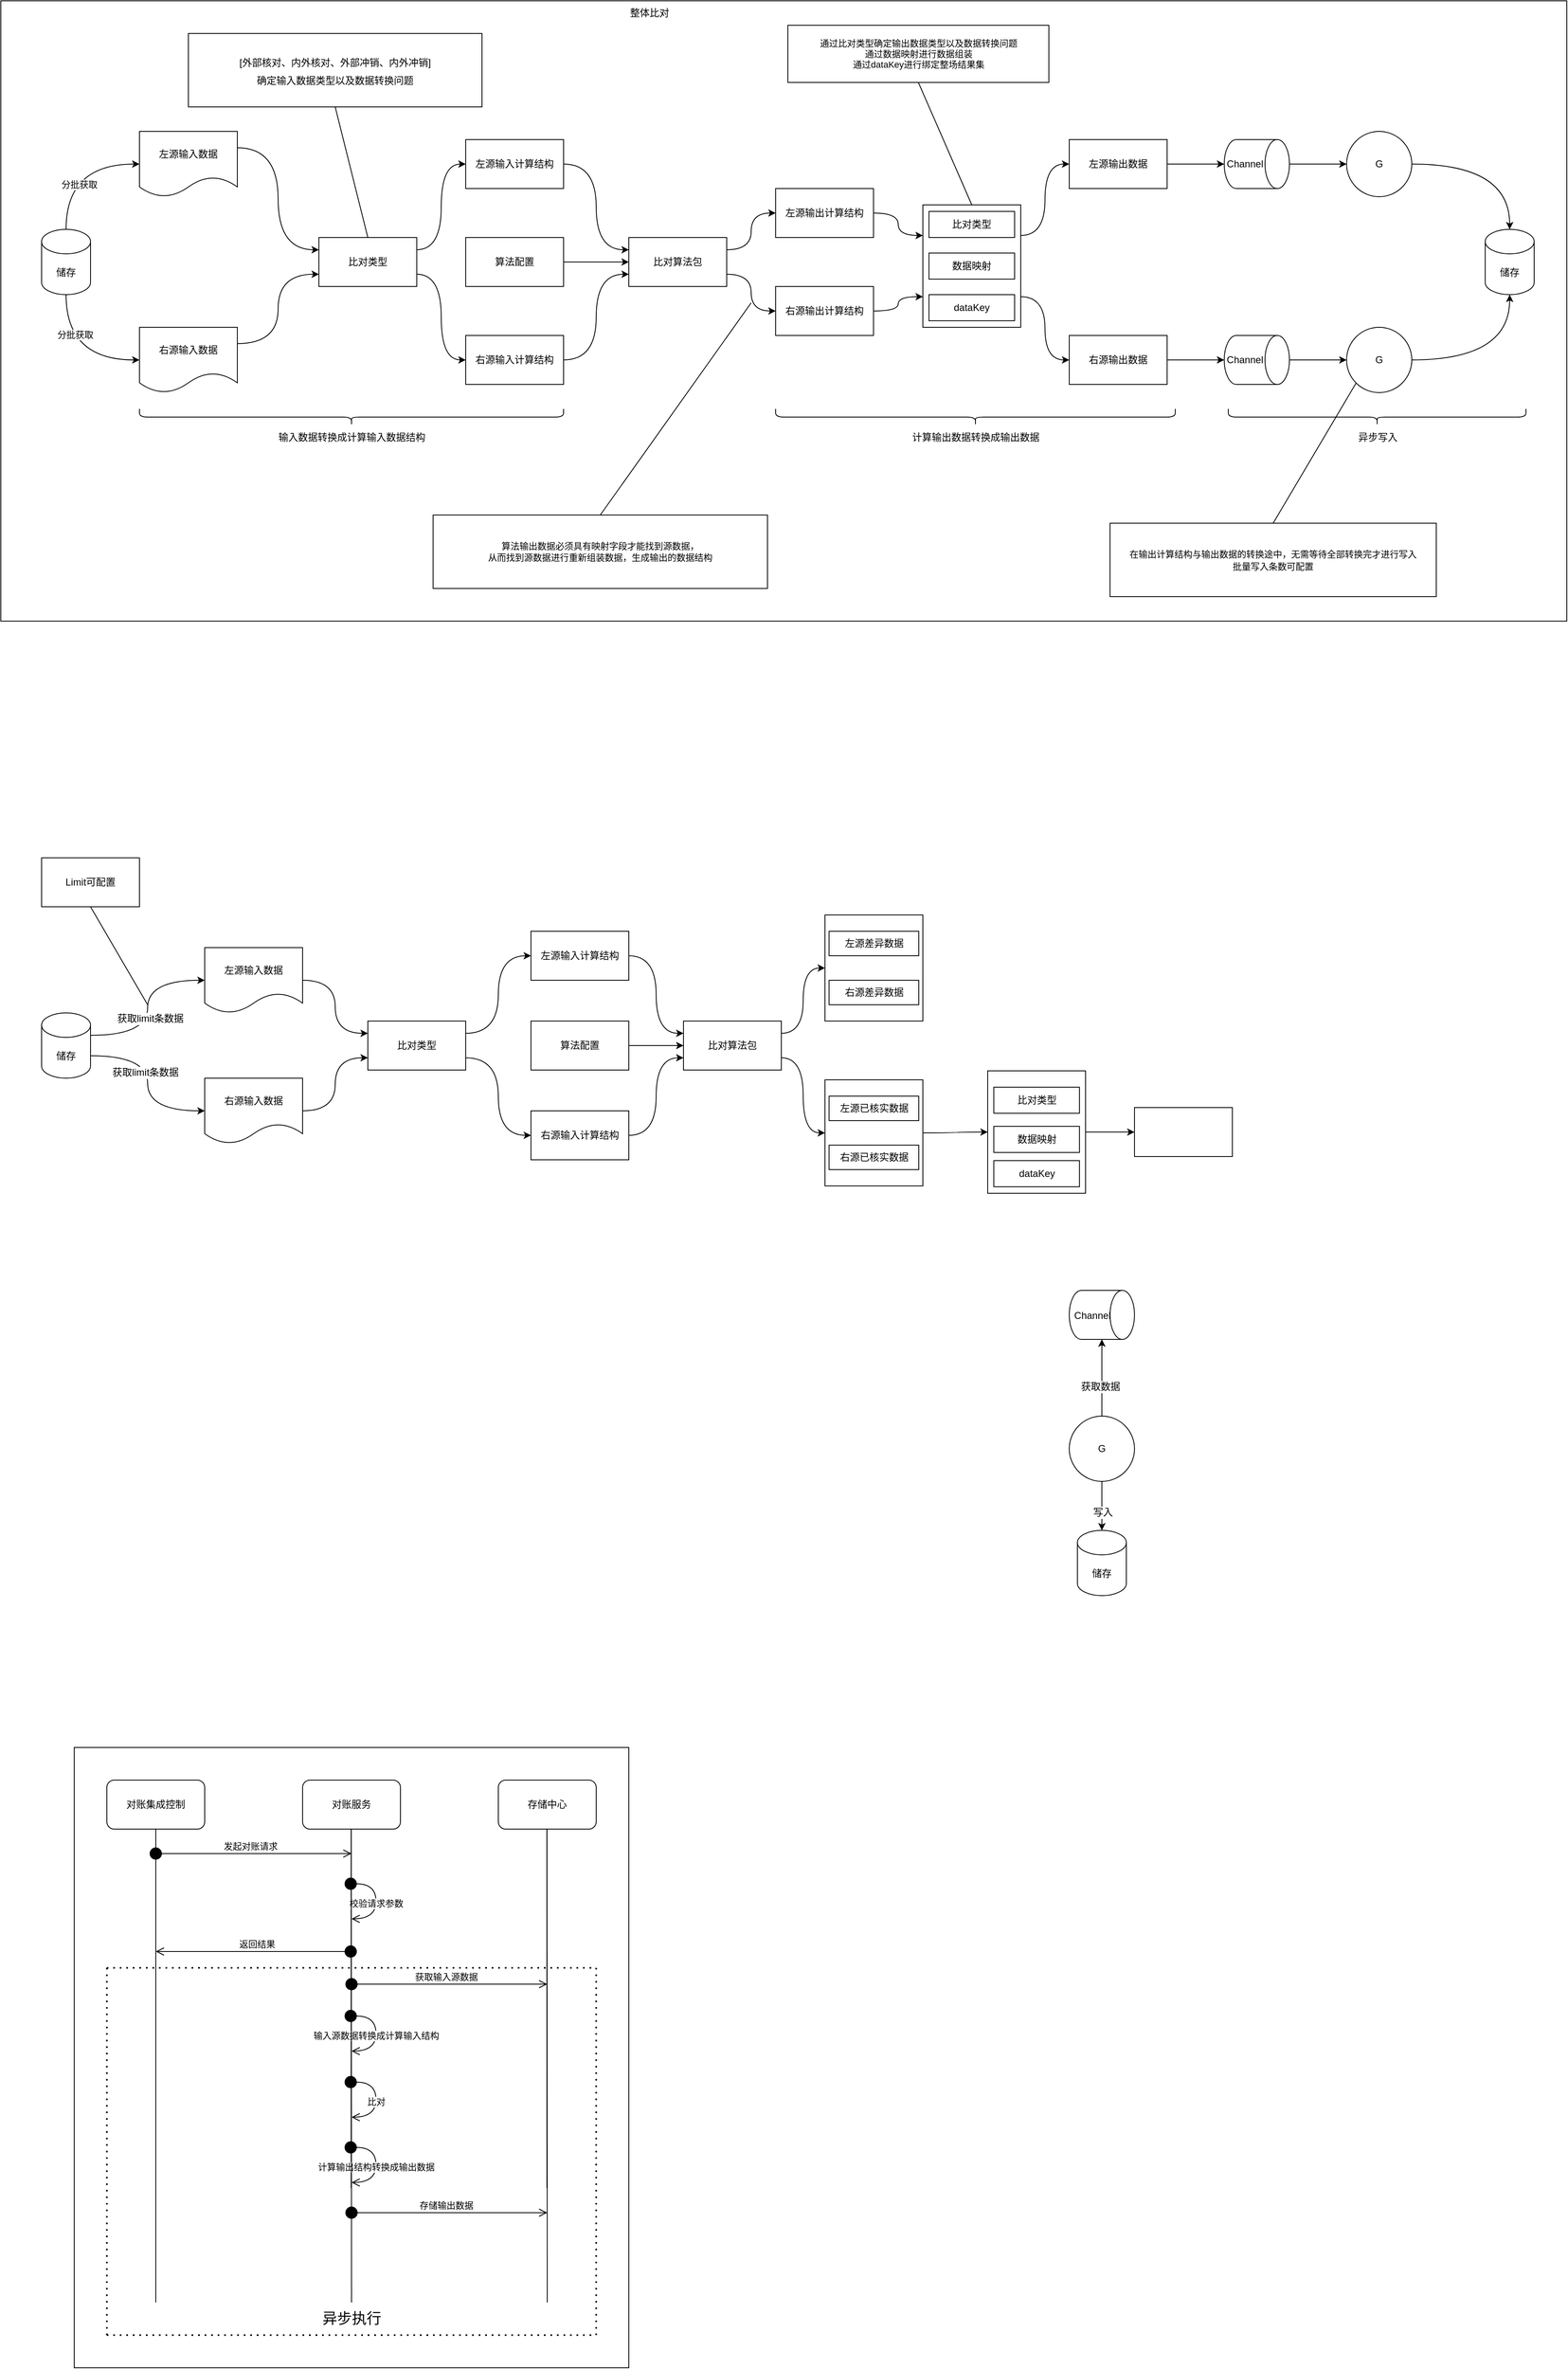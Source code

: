 <mxfile version="20.6.0" type="github">
  <diagram id="QZdrPpxZRQpyEvlnEPuX" name="第 1 页">
    <mxGraphModel dx="2975" dy="1069" grid="1" gridSize="10" guides="1" tooltips="1" connect="1" arrows="1" fold="1" page="1" pageScale="1" pageWidth="827" pageHeight="1169" math="0" shadow="0">
      <root>
        <mxCell id="0" />
        <mxCell id="1" parent="0" />
        <mxCell id="M-NSAudVDiKB4oBg6RZZ-84" value="" style="rounded=0;whiteSpace=wrap;html=1;fontSize=18;" vertex="1" parent="1">
          <mxGeometry x="80" y="2180" width="680" height="760" as="geometry" />
        </mxCell>
        <mxCell id="M-NSAudVDiKB4oBg6RZZ-49" value="" style="rounded=0;whiteSpace=wrap;html=1;" vertex="1" parent="1">
          <mxGeometry x="-10" y="40" width="1920" height="760" as="geometry" />
        </mxCell>
        <mxCell id="M-NSAudVDiKB4oBg6RZZ-6" style="edgeStyle=orthogonalEdgeStyle;curved=1;rounded=0;orthogonalLoop=1;jettySize=auto;html=1;exitX=0.5;exitY=0;exitDx=0;exitDy=0;exitPerimeter=0;entryX=0;entryY=0.5;entryDx=0;entryDy=0;" edge="1" parent="1" source="M-NSAudVDiKB4oBg6RZZ-1" target="M-NSAudVDiKB4oBg6RZZ-2">
          <mxGeometry relative="1" as="geometry" />
        </mxCell>
        <mxCell id="M-NSAudVDiKB4oBg6RZZ-8" value="分批获取" style="edgeLabel;html=1;align=center;verticalAlign=middle;resizable=0;points=[];" vertex="1" connectable="0" parent="M-NSAudVDiKB4oBg6RZZ-6">
          <mxGeometry x="-0.345" y="-16" relative="1" as="geometry">
            <mxPoint as="offset" />
          </mxGeometry>
        </mxCell>
        <mxCell id="M-NSAudVDiKB4oBg6RZZ-7" style="edgeStyle=orthogonalEdgeStyle;curved=1;rounded=0;orthogonalLoop=1;jettySize=auto;html=1;exitX=0.5;exitY=1;exitDx=0;exitDy=0;exitPerimeter=0;entryX=0;entryY=0.5;entryDx=0;entryDy=0;" edge="1" parent="1" source="M-NSAudVDiKB4oBg6RZZ-1" target="M-NSAudVDiKB4oBg6RZZ-3">
          <mxGeometry relative="1" as="geometry" />
        </mxCell>
        <mxCell id="M-NSAudVDiKB4oBg6RZZ-9" value="分批获取" style="edgeLabel;html=1;align=center;verticalAlign=middle;resizable=0;points=[];" vertex="1" connectable="0" parent="M-NSAudVDiKB4oBg6RZZ-7">
          <mxGeometry x="-0.423" y="11" relative="1" as="geometry">
            <mxPoint as="offset" />
          </mxGeometry>
        </mxCell>
        <mxCell id="M-NSAudVDiKB4oBg6RZZ-1" value="储存" style="shape=cylinder3;whiteSpace=wrap;html=1;boundedLbl=1;backgroundOutline=1;size=15;" vertex="1" parent="1">
          <mxGeometry x="40" y="320" width="60" height="80" as="geometry" />
        </mxCell>
        <mxCell id="M-NSAudVDiKB4oBg6RZZ-11" style="edgeStyle=orthogonalEdgeStyle;curved=1;rounded=0;orthogonalLoop=1;jettySize=auto;html=1;exitX=1;exitY=0.25;exitDx=0;exitDy=0;entryX=0;entryY=0.25;entryDx=0;entryDy=0;" edge="1" parent="1" source="M-NSAudVDiKB4oBg6RZZ-2" target="M-NSAudVDiKB4oBg6RZZ-10">
          <mxGeometry relative="1" as="geometry" />
        </mxCell>
        <mxCell id="M-NSAudVDiKB4oBg6RZZ-2" value="左源输入数据" style="shape=document;whiteSpace=wrap;html=1;boundedLbl=1;" vertex="1" parent="1">
          <mxGeometry x="160" y="200" width="120" height="80" as="geometry" />
        </mxCell>
        <mxCell id="M-NSAudVDiKB4oBg6RZZ-12" style="edgeStyle=orthogonalEdgeStyle;curved=1;rounded=0;orthogonalLoop=1;jettySize=auto;html=1;exitX=1;exitY=0.25;exitDx=0;exitDy=0;entryX=0;entryY=0.75;entryDx=0;entryDy=0;" edge="1" parent="1" source="M-NSAudVDiKB4oBg6RZZ-3" target="M-NSAudVDiKB4oBg6RZZ-10">
          <mxGeometry relative="1" as="geometry" />
        </mxCell>
        <mxCell id="M-NSAudVDiKB4oBg6RZZ-3" value="右源输入数据" style="shape=document;whiteSpace=wrap;html=1;boundedLbl=1;" vertex="1" parent="1">
          <mxGeometry x="160" y="440" width="120" height="80" as="geometry" />
        </mxCell>
        <mxCell id="M-NSAudVDiKB4oBg6RZZ-16" style="edgeStyle=orthogonalEdgeStyle;curved=1;rounded=0;orthogonalLoop=1;jettySize=auto;html=1;exitX=1;exitY=0.25;exitDx=0;exitDy=0;entryX=0;entryY=0.5;entryDx=0;entryDy=0;" edge="1" parent="1" source="M-NSAudVDiKB4oBg6RZZ-10" target="M-NSAudVDiKB4oBg6RZZ-13">
          <mxGeometry relative="1" as="geometry" />
        </mxCell>
        <mxCell id="M-NSAudVDiKB4oBg6RZZ-17" style="edgeStyle=orthogonalEdgeStyle;curved=1;rounded=0;orthogonalLoop=1;jettySize=auto;html=1;exitX=1;exitY=0.75;exitDx=0;exitDy=0;entryX=0;entryY=0.5;entryDx=0;entryDy=0;" edge="1" parent="1" source="M-NSAudVDiKB4oBg6RZZ-10" target="M-NSAudVDiKB4oBg6RZZ-15">
          <mxGeometry relative="1" as="geometry" />
        </mxCell>
        <mxCell id="M-NSAudVDiKB4oBg6RZZ-10" value="比对类型" style="rounded=0;whiteSpace=wrap;html=1;" vertex="1" parent="1">
          <mxGeometry x="380" y="330" width="120" height="60" as="geometry" />
        </mxCell>
        <mxCell id="M-NSAudVDiKB4oBg6RZZ-19" style="edgeStyle=orthogonalEdgeStyle;curved=1;rounded=0;orthogonalLoop=1;jettySize=auto;html=1;exitX=1;exitY=0.5;exitDx=0;exitDy=0;entryX=0;entryY=0.25;entryDx=0;entryDy=0;" edge="1" parent="1" source="M-NSAudVDiKB4oBg6RZZ-13" target="M-NSAudVDiKB4oBg6RZZ-18">
          <mxGeometry relative="1" as="geometry" />
        </mxCell>
        <mxCell id="M-NSAudVDiKB4oBg6RZZ-13" value="左源输入计算结构" style="rounded=0;whiteSpace=wrap;html=1;" vertex="1" parent="1">
          <mxGeometry x="560" y="210" width="120" height="60" as="geometry" />
        </mxCell>
        <mxCell id="M-NSAudVDiKB4oBg6RZZ-20" style="edgeStyle=orthogonalEdgeStyle;curved=1;rounded=0;orthogonalLoop=1;jettySize=auto;html=1;exitX=1;exitY=0.5;exitDx=0;exitDy=0;entryX=0;entryY=0.5;entryDx=0;entryDy=0;" edge="1" parent="1" source="M-NSAudVDiKB4oBg6RZZ-14" target="M-NSAudVDiKB4oBg6RZZ-18">
          <mxGeometry relative="1" as="geometry" />
        </mxCell>
        <mxCell id="M-NSAudVDiKB4oBg6RZZ-14" value="算法配置" style="rounded=0;whiteSpace=wrap;html=1;" vertex="1" parent="1">
          <mxGeometry x="560" y="330" width="120" height="60" as="geometry" />
        </mxCell>
        <mxCell id="M-NSAudVDiKB4oBg6RZZ-21" style="edgeStyle=orthogonalEdgeStyle;curved=1;rounded=0;orthogonalLoop=1;jettySize=auto;html=1;exitX=1;exitY=0.5;exitDx=0;exitDy=0;entryX=0;entryY=0.75;entryDx=0;entryDy=0;" edge="1" parent="1" source="M-NSAudVDiKB4oBg6RZZ-15" target="M-NSAudVDiKB4oBg6RZZ-18">
          <mxGeometry relative="1" as="geometry" />
        </mxCell>
        <mxCell id="M-NSAudVDiKB4oBg6RZZ-15" value="右源输入计算结构" style="rounded=0;whiteSpace=wrap;html=1;" vertex="1" parent="1">
          <mxGeometry x="560" y="450" width="120" height="60" as="geometry" />
        </mxCell>
        <mxCell id="M-NSAudVDiKB4oBg6RZZ-24" style="edgeStyle=orthogonalEdgeStyle;curved=1;rounded=0;orthogonalLoop=1;jettySize=auto;html=1;exitX=1;exitY=0.25;exitDx=0;exitDy=0;" edge="1" parent="1" source="M-NSAudVDiKB4oBg6RZZ-18" target="M-NSAudVDiKB4oBg6RZZ-22">
          <mxGeometry relative="1" as="geometry" />
        </mxCell>
        <mxCell id="M-NSAudVDiKB4oBg6RZZ-25" style="edgeStyle=orthogonalEdgeStyle;curved=1;rounded=0;orthogonalLoop=1;jettySize=auto;html=1;exitX=1;exitY=0.75;exitDx=0;exitDy=0;" edge="1" parent="1" source="M-NSAudVDiKB4oBg6RZZ-18" target="M-NSAudVDiKB4oBg6RZZ-23">
          <mxGeometry relative="1" as="geometry" />
        </mxCell>
        <mxCell id="M-NSAudVDiKB4oBg6RZZ-18" value="比对算法包" style="rounded=0;whiteSpace=wrap;html=1;" vertex="1" parent="1">
          <mxGeometry x="760" y="330" width="120" height="60" as="geometry" />
        </mxCell>
        <mxCell id="M-NSAudVDiKB4oBg6RZZ-27" style="edgeStyle=orthogonalEdgeStyle;curved=1;rounded=0;orthogonalLoop=1;jettySize=auto;html=1;exitX=1;exitY=0.5;exitDx=0;exitDy=0;entryX=0;entryY=0.25;entryDx=0;entryDy=0;" edge="1" parent="1" source="M-NSAudVDiKB4oBg6RZZ-22" target="M-NSAudVDiKB4oBg6RZZ-26">
          <mxGeometry relative="1" as="geometry" />
        </mxCell>
        <mxCell id="M-NSAudVDiKB4oBg6RZZ-22" value="左源输出计算结构" style="rounded=0;whiteSpace=wrap;html=1;" vertex="1" parent="1">
          <mxGeometry x="940" y="270" width="120" height="60" as="geometry" />
        </mxCell>
        <mxCell id="M-NSAudVDiKB4oBg6RZZ-28" style="edgeStyle=orthogonalEdgeStyle;curved=1;rounded=0;orthogonalLoop=1;jettySize=auto;html=1;exitX=1;exitY=0.5;exitDx=0;exitDy=0;entryX=0;entryY=0.75;entryDx=0;entryDy=0;" edge="1" parent="1" source="M-NSAudVDiKB4oBg6RZZ-23" target="M-NSAudVDiKB4oBg6RZZ-26">
          <mxGeometry relative="1" as="geometry" />
        </mxCell>
        <mxCell id="M-NSAudVDiKB4oBg6RZZ-23" value="右源输出计算结构" style="rounded=0;whiteSpace=wrap;html=1;" vertex="1" parent="1">
          <mxGeometry x="940" y="390" width="120" height="60" as="geometry" />
        </mxCell>
        <mxCell id="M-NSAudVDiKB4oBg6RZZ-31" style="edgeStyle=orthogonalEdgeStyle;curved=1;rounded=0;orthogonalLoop=1;jettySize=auto;html=1;exitX=1;exitY=0.25;exitDx=0;exitDy=0;entryX=0;entryY=0.5;entryDx=0;entryDy=0;" edge="1" parent="1" source="M-NSAudVDiKB4oBg6RZZ-26" target="M-NSAudVDiKB4oBg6RZZ-29">
          <mxGeometry relative="1" as="geometry" />
        </mxCell>
        <mxCell id="M-NSAudVDiKB4oBg6RZZ-32" style="edgeStyle=orthogonalEdgeStyle;curved=1;rounded=0;orthogonalLoop=1;jettySize=auto;html=1;exitX=1;exitY=0.75;exitDx=0;exitDy=0;entryX=0;entryY=0.5;entryDx=0;entryDy=0;" edge="1" parent="1" source="M-NSAudVDiKB4oBg6RZZ-26" target="M-NSAudVDiKB4oBg6RZZ-30">
          <mxGeometry relative="1" as="geometry" />
        </mxCell>
        <mxCell id="M-NSAudVDiKB4oBg6RZZ-26" value="" style="rounded=0;whiteSpace=wrap;html=1;" vertex="1" parent="1">
          <mxGeometry x="1120.5" y="290" width="120" height="150" as="geometry" />
        </mxCell>
        <mxCell id="M-NSAudVDiKB4oBg6RZZ-39" style="edgeStyle=orthogonalEdgeStyle;curved=1;rounded=0;orthogonalLoop=1;jettySize=auto;html=1;exitX=1;exitY=0.5;exitDx=0;exitDy=0;entryX=0.5;entryY=1;entryDx=0;entryDy=0;entryPerimeter=0;" edge="1" parent="1" source="M-NSAudVDiKB4oBg6RZZ-29" target="M-NSAudVDiKB4oBg6RZZ-33">
          <mxGeometry relative="1" as="geometry" />
        </mxCell>
        <mxCell id="M-NSAudVDiKB4oBg6RZZ-29" value="左源输出数据" style="rounded=0;whiteSpace=wrap;html=1;" vertex="1" parent="1">
          <mxGeometry x="1300" y="210" width="120" height="60" as="geometry" />
        </mxCell>
        <mxCell id="M-NSAudVDiKB4oBg6RZZ-40" style="edgeStyle=orthogonalEdgeStyle;curved=1;rounded=0;orthogonalLoop=1;jettySize=auto;html=1;exitX=1;exitY=0.5;exitDx=0;exitDy=0;entryX=0.5;entryY=1;entryDx=0;entryDy=0;entryPerimeter=0;" edge="1" parent="1" source="M-NSAudVDiKB4oBg6RZZ-30" target="M-NSAudVDiKB4oBg6RZZ-34">
          <mxGeometry relative="1" as="geometry" />
        </mxCell>
        <mxCell id="M-NSAudVDiKB4oBg6RZZ-30" value="右源输出数据" style="rounded=0;whiteSpace=wrap;html=1;" vertex="1" parent="1">
          <mxGeometry x="1300" y="450" width="120" height="60" as="geometry" />
        </mxCell>
        <mxCell id="M-NSAudVDiKB4oBg6RZZ-43" style="edgeStyle=orthogonalEdgeStyle;curved=1;rounded=0;orthogonalLoop=1;jettySize=auto;html=1;exitX=0.5;exitY=0;exitDx=0;exitDy=0;exitPerimeter=0;entryX=0;entryY=0.5;entryDx=0;entryDy=0;" edge="1" parent="1" source="M-NSAudVDiKB4oBg6RZZ-33" target="M-NSAudVDiKB4oBg6RZZ-41">
          <mxGeometry relative="1" as="geometry" />
        </mxCell>
        <mxCell id="M-NSAudVDiKB4oBg6RZZ-33" value="" style="shape=cylinder3;whiteSpace=wrap;html=1;boundedLbl=1;backgroundOutline=1;size=15;rotation=90;" vertex="1" parent="1">
          <mxGeometry x="1500" y="200" width="60" height="80" as="geometry" />
        </mxCell>
        <mxCell id="M-NSAudVDiKB4oBg6RZZ-44" style="edgeStyle=orthogonalEdgeStyle;curved=1;rounded=0;orthogonalLoop=1;jettySize=auto;html=1;exitX=0.5;exitY=0;exitDx=0;exitDy=0;exitPerimeter=0;entryX=0;entryY=0.5;entryDx=0;entryDy=0;" edge="1" parent="1" source="M-NSAudVDiKB4oBg6RZZ-34" target="M-NSAudVDiKB4oBg6RZZ-42">
          <mxGeometry relative="1" as="geometry" />
        </mxCell>
        <mxCell id="M-NSAudVDiKB4oBg6RZZ-34" value="" style="shape=cylinder3;whiteSpace=wrap;html=1;boundedLbl=1;backgroundOutline=1;size=15;rotation=90;" vertex="1" parent="1">
          <mxGeometry x="1500" y="440" width="60" height="80" as="geometry" />
        </mxCell>
        <mxCell id="M-NSAudVDiKB4oBg6RZZ-35" value="Channel" style="text;html=1;resizable=0;autosize=1;align=center;verticalAlign=middle;points=[];fillColor=none;strokeColor=none;rounded=0;" vertex="1" parent="1">
          <mxGeometry x="1480" y="225" width="70" height="30" as="geometry" />
        </mxCell>
        <mxCell id="M-NSAudVDiKB4oBg6RZZ-36" value="Channel" style="text;html=1;resizable=0;autosize=1;align=center;verticalAlign=middle;points=[];fillColor=none;strokeColor=none;rounded=0;" vertex="1" parent="1">
          <mxGeometry x="1480" y="465" width="70" height="30" as="geometry" />
        </mxCell>
        <mxCell id="M-NSAudVDiKB4oBg6RZZ-46" style="edgeStyle=orthogonalEdgeStyle;curved=1;rounded=0;orthogonalLoop=1;jettySize=auto;html=1;exitX=1;exitY=0.5;exitDx=0;exitDy=0;entryX=0.5;entryY=0;entryDx=0;entryDy=0;entryPerimeter=0;" edge="1" parent="1" source="M-NSAudVDiKB4oBg6RZZ-41" target="M-NSAudVDiKB4oBg6RZZ-45">
          <mxGeometry relative="1" as="geometry" />
        </mxCell>
        <mxCell id="M-NSAudVDiKB4oBg6RZZ-41" value="G" style="ellipse;whiteSpace=wrap;html=1;aspect=fixed;" vertex="1" parent="1">
          <mxGeometry x="1640" y="200" width="80" height="80" as="geometry" />
        </mxCell>
        <mxCell id="M-NSAudVDiKB4oBg6RZZ-47" style="edgeStyle=orthogonalEdgeStyle;curved=1;rounded=0;orthogonalLoop=1;jettySize=auto;html=1;exitX=1;exitY=0.5;exitDx=0;exitDy=0;entryX=0.5;entryY=1;entryDx=0;entryDy=0;entryPerimeter=0;" edge="1" parent="1" source="M-NSAudVDiKB4oBg6RZZ-42" target="M-NSAudVDiKB4oBg6RZZ-45">
          <mxGeometry relative="1" as="geometry" />
        </mxCell>
        <mxCell id="M-NSAudVDiKB4oBg6RZZ-42" value="G" style="ellipse;whiteSpace=wrap;html=1;aspect=fixed;" vertex="1" parent="1">
          <mxGeometry x="1640" y="440" width="80" height="80" as="geometry" />
        </mxCell>
        <mxCell id="M-NSAudVDiKB4oBg6RZZ-45" value="储存" style="shape=cylinder3;whiteSpace=wrap;html=1;boundedLbl=1;backgroundOutline=1;size=15;" vertex="1" parent="1">
          <mxGeometry x="1810" y="320" width="60" height="80" as="geometry" />
        </mxCell>
        <mxCell id="M-NSAudVDiKB4oBg6RZZ-52" value="对账集成控制" style="rounded=1;whiteSpace=wrap;html=1;" vertex="1" parent="1">
          <mxGeometry x="120" y="2220" width="120" height="60" as="geometry" />
        </mxCell>
        <mxCell id="M-NSAudVDiKB4oBg6RZZ-53" value="对账服务" style="rounded=1;whiteSpace=wrap;html=1;" vertex="1" parent="1">
          <mxGeometry x="360" y="2220" width="120" height="60" as="geometry" />
        </mxCell>
        <mxCell id="M-NSAudVDiKB4oBg6RZZ-54" value="存储中心" style="rounded=1;whiteSpace=wrap;html=1;" vertex="1" parent="1">
          <mxGeometry x="600" y="2220" width="120" height="60" as="geometry" />
        </mxCell>
        <mxCell id="M-NSAudVDiKB4oBg6RZZ-55" value="" style="shape=curlyBracket;whiteSpace=wrap;html=1;rounded=1;labelPosition=left;verticalLabelPosition=middle;align=right;verticalAlign=middle;rotation=-90;" vertex="1" parent="1">
          <mxGeometry x="410" y="290" width="20" height="520" as="geometry" />
        </mxCell>
        <mxCell id="M-NSAudVDiKB4oBg6RZZ-56" value="" style="shape=curlyBracket;whiteSpace=wrap;html=1;rounded=1;labelPosition=left;verticalLabelPosition=middle;align=right;verticalAlign=middle;rotation=-90;" vertex="1" parent="1">
          <mxGeometry x="1175" y="305" width="20" height="490" as="geometry" />
        </mxCell>
        <mxCell id="M-NSAudVDiKB4oBg6RZZ-57" value="" style="shape=curlyBracket;whiteSpace=wrap;html=1;rounded=1;labelPosition=left;verticalLabelPosition=middle;align=right;verticalAlign=middle;rotation=-90;" vertex="1" parent="1">
          <mxGeometry x="1667.5" y="367.5" width="20" height="365" as="geometry" />
        </mxCell>
        <mxCell id="M-NSAudVDiKB4oBg6RZZ-58" value="输入数据转换成计算输入数据结构" style="text;html=1;resizable=0;autosize=1;align=center;verticalAlign=middle;points=[];fillColor=none;strokeColor=none;rounded=0;" vertex="1" parent="1">
          <mxGeometry x="320" y="560" width="200" height="30" as="geometry" />
        </mxCell>
        <mxCell id="M-NSAudVDiKB4oBg6RZZ-59" value="计算输出数据转换成输出数据" style="text;html=1;resizable=0;autosize=1;align=center;verticalAlign=middle;points=[];fillColor=none;strokeColor=none;rounded=0;" vertex="1" parent="1">
          <mxGeometry x="1095" y="560" width="180" height="30" as="geometry" />
        </mxCell>
        <mxCell id="M-NSAudVDiKB4oBg6RZZ-60" value="异步写入" style="text;html=1;resizable=0;autosize=1;align=center;verticalAlign=middle;points=[];fillColor=none;strokeColor=none;rounded=0;" vertex="1" parent="1">
          <mxGeometry x="1642.5" y="560" width="70" height="30" as="geometry" />
        </mxCell>
        <mxCell id="M-NSAudVDiKB4oBg6RZZ-62" value="" style="endArrow=none;html=1;rounded=0;curved=1;entryX=0.5;entryY=1;entryDx=0;entryDy=0;" edge="1" parent="1" target="M-NSAudVDiKB4oBg6RZZ-52">
          <mxGeometry width="50" height="50" relative="1" as="geometry">
            <mxPoint x="180" y="2720" as="sourcePoint" />
            <mxPoint x="180" y="2280" as="targetPoint" />
          </mxGeometry>
        </mxCell>
        <mxCell id="M-NSAudVDiKB4oBg6RZZ-63" value="" style="endArrow=none;html=1;rounded=0;curved=1;entryX=0.5;entryY=1;entryDx=0;entryDy=0;" edge="1" parent="1">
          <mxGeometry width="50" height="50" relative="1" as="geometry">
            <mxPoint x="419.6" y="2720" as="sourcePoint" />
            <mxPoint x="419.6" y="2280" as="targetPoint" />
          </mxGeometry>
        </mxCell>
        <mxCell id="M-NSAudVDiKB4oBg6RZZ-64" value="" style="endArrow=none;html=1;rounded=0;curved=1;entryX=0.5;entryY=1;entryDx=0;entryDy=0;" edge="1" parent="1">
          <mxGeometry width="50" height="50" relative="1" as="geometry">
            <mxPoint x="659.6" y="2720" as="sourcePoint" />
            <mxPoint x="659.6" y="2280" as="targetPoint" />
          </mxGeometry>
        </mxCell>
        <mxCell id="M-NSAudVDiKB4oBg6RZZ-65" value="发起对账请求" style="html=1;verticalAlign=bottom;startArrow=circle;startFill=1;endArrow=open;startSize=6;endSize=8;rounded=0;curved=1;" edge="1" parent="1">
          <mxGeometry width="80" relative="1" as="geometry">
            <mxPoint x="172" y="2310" as="sourcePoint" />
            <mxPoint x="420" y="2310" as="targetPoint" />
          </mxGeometry>
        </mxCell>
        <mxCell id="M-NSAudVDiKB4oBg6RZZ-66" value="返回结果" style="html=1;verticalAlign=bottom;startArrow=circle;startFill=1;endArrow=open;startSize=6;endSize=8;rounded=0;curved=1;" edge="1" parent="1">
          <mxGeometry width="80" relative="1" as="geometry">
            <mxPoint x="427" y="2430" as="sourcePoint" />
            <mxPoint x="180" y="2430" as="targetPoint" />
          </mxGeometry>
        </mxCell>
        <mxCell id="M-NSAudVDiKB4oBg6RZZ-68" value="校验请求参数" style="html=1;verticalAlign=bottom;startArrow=circle;startFill=1;endArrow=open;startSize=6;endSize=8;rounded=0;curved=1;edgeStyle=orthogonalEdgeStyle;" edge="1" parent="1">
          <mxGeometry x="0.285" width="80" relative="1" as="geometry">
            <mxPoint x="411" y="2347" as="sourcePoint" />
            <mxPoint x="420" y="2390" as="targetPoint" />
            <Array as="points">
              <mxPoint x="450" y="2347" />
              <mxPoint x="450" y="2390" />
            </Array>
            <mxPoint as="offset" />
          </mxGeometry>
        </mxCell>
        <mxCell id="M-NSAudVDiKB4oBg6RZZ-69" value="获取输入源数据" style="html=1;verticalAlign=bottom;startArrow=circle;startFill=1;endArrow=open;startSize=6;endSize=8;rounded=0;curved=1;" edge="1" parent="1">
          <mxGeometry width="80" relative="1" as="geometry">
            <mxPoint x="412" y="2470" as="sourcePoint" />
            <mxPoint x="660" y="2470" as="targetPoint" />
          </mxGeometry>
        </mxCell>
        <mxCell id="M-NSAudVDiKB4oBg6RZZ-70" value="输入源数据转换成计算输入结构" style="html=1;verticalAlign=bottom;startArrow=circle;startFill=1;endArrow=open;startSize=6;endSize=8;rounded=0;curved=1;edgeStyle=orthogonalEdgeStyle;" edge="1" parent="1">
          <mxGeometry x="0.285" width="80" relative="1" as="geometry">
            <mxPoint x="411" y="2509" as="sourcePoint" />
            <mxPoint x="420" y="2552" as="targetPoint" />
            <Array as="points">
              <mxPoint x="450" y="2509" />
              <mxPoint x="450" y="2552" />
            </Array>
            <mxPoint as="offset" />
          </mxGeometry>
        </mxCell>
        <mxCell id="M-NSAudVDiKB4oBg6RZZ-72" value="比对" style="html=1;verticalAlign=bottom;startArrow=circle;startFill=1;endArrow=open;startSize=6;endSize=8;rounded=0;curved=1;edgeStyle=orthogonalEdgeStyle;" edge="1" parent="1">
          <mxGeometry x="0.285" width="80" relative="1" as="geometry">
            <mxPoint x="411" y="2590" as="sourcePoint" />
            <mxPoint x="420" y="2633" as="targetPoint" />
            <Array as="points">
              <mxPoint x="450" y="2590" />
              <mxPoint x="450" y="2633" />
            </Array>
            <mxPoint as="offset" />
          </mxGeometry>
        </mxCell>
        <mxCell id="M-NSAudVDiKB4oBg6RZZ-73" value="计算输出结构转换成输出数据" style="html=1;verticalAlign=bottom;startArrow=circle;startFill=1;endArrow=open;startSize=6;endSize=8;rounded=0;curved=1;edgeStyle=orthogonalEdgeStyle;" edge="1" parent="1">
          <mxGeometry x="0.285" width="80" relative="1" as="geometry">
            <mxPoint x="411" y="2670" as="sourcePoint" />
            <mxPoint x="420" y="2713" as="targetPoint" />
            <Array as="points">
              <mxPoint x="450" y="2670" />
              <mxPoint x="450" y="2713" />
            </Array>
            <mxPoint as="offset" />
          </mxGeometry>
        </mxCell>
        <mxCell id="M-NSAudVDiKB4oBg6RZZ-74" value="" style="endArrow=none;html=1;rounded=0;curved=1;entryX=0.5;entryY=1;entryDx=0;entryDy=0;" edge="1" parent="1" target="M-NSAudVDiKB4oBg6RZZ-52">
          <mxGeometry width="50" height="50" relative="1" as="geometry">
            <mxPoint x="180" y="2860" as="sourcePoint" />
            <mxPoint x="180" y="2280" as="targetPoint" />
          </mxGeometry>
        </mxCell>
        <mxCell id="M-NSAudVDiKB4oBg6RZZ-75" value="" style="endArrow=none;html=1;rounded=0;curved=1;entryX=0.5;entryY=1;entryDx=0;entryDy=0;" edge="1" parent="1">
          <mxGeometry width="50" height="50" relative="1" as="geometry">
            <mxPoint x="420" y="2860" as="sourcePoint" />
            <mxPoint x="419.6" y="2280" as="targetPoint" />
          </mxGeometry>
        </mxCell>
        <mxCell id="M-NSAudVDiKB4oBg6RZZ-76" value="" style="endArrow=none;html=1;rounded=0;curved=1;entryX=0.5;entryY=1;entryDx=0;entryDy=0;" edge="1" parent="1">
          <mxGeometry width="50" height="50" relative="1" as="geometry">
            <mxPoint x="660" y="2860" as="sourcePoint" />
            <mxPoint x="659.6" y="2280" as="targetPoint" />
          </mxGeometry>
        </mxCell>
        <mxCell id="M-NSAudVDiKB4oBg6RZZ-77" value="存储输出数据" style="html=1;verticalAlign=bottom;startArrow=circle;startFill=1;endArrow=open;startSize=6;endSize=8;rounded=0;curved=1;" edge="1" parent="1">
          <mxGeometry width="80" relative="1" as="geometry">
            <mxPoint x="412" y="2750" as="sourcePoint" />
            <mxPoint x="660" y="2750" as="targetPoint" />
          </mxGeometry>
        </mxCell>
        <mxCell id="M-NSAudVDiKB4oBg6RZZ-79" value="" style="endArrow=none;dashed=1;html=1;dashPattern=1 3;strokeWidth=2;rounded=0;curved=1;" edge="1" parent="1">
          <mxGeometry width="50" height="50" relative="1" as="geometry">
            <mxPoint x="120" y="2450" as="sourcePoint" />
            <mxPoint x="720" y="2450" as="targetPoint" />
          </mxGeometry>
        </mxCell>
        <mxCell id="M-NSAudVDiKB4oBg6RZZ-80" value="" style="endArrow=none;dashed=1;html=1;dashPattern=1 3;strokeWidth=2;rounded=0;curved=1;" edge="1" parent="1">
          <mxGeometry width="50" height="50" relative="1" as="geometry">
            <mxPoint x="120" y="2900" as="sourcePoint" />
            <mxPoint x="120" y="2450" as="targetPoint" />
          </mxGeometry>
        </mxCell>
        <mxCell id="M-NSAudVDiKB4oBg6RZZ-81" value="" style="endArrow=none;dashed=1;html=1;dashPattern=1 3;strokeWidth=2;rounded=0;curved=1;" edge="1" parent="1">
          <mxGeometry width="50" height="50" relative="1" as="geometry">
            <mxPoint x="120" y="2900" as="sourcePoint" />
            <mxPoint x="720" y="2900" as="targetPoint" />
          </mxGeometry>
        </mxCell>
        <mxCell id="M-NSAudVDiKB4oBg6RZZ-82" value="" style="endArrow=none;dashed=1;html=1;dashPattern=1 3;strokeWidth=2;rounded=0;curved=1;" edge="1" parent="1">
          <mxGeometry width="50" height="50" relative="1" as="geometry">
            <mxPoint x="720" y="2900" as="sourcePoint" />
            <mxPoint x="720" y="2450" as="targetPoint" />
          </mxGeometry>
        </mxCell>
        <mxCell id="M-NSAudVDiKB4oBg6RZZ-83" value="&lt;font style=&quot;font-size: 18px;&quot;&gt;异步执行&lt;/font&gt;" style="text;html=1;resizable=0;autosize=1;align=center;verticalAlign=middle;points=[];fillColor=none;strokeColor=none;rounded=0;" vertex="1" parent="1">
          <mxGeometry x="370" y="2860" width="100" height="40" as="geometry" />
        </mxCell>
        <mxCell id="M-NSAudVDiKB4oBg6RZZ-86" value="&lt;font style=&quot;font-size: 12px;&quot;&gt;[外部核对、内外核对、外部冲销、内外冲销]&lt;br&gt;确定输入数据类型以及数据转换问题&lt;/font&gt;" style="rounded=0;whiteSpace=wrap;html=1;fontSize=18;" vertex="1" parent="1">
          <mxGeometry x="220" y="80" width="360" height="90" as="geometry" />
        </mxCell>
        <mxCell id="M-NSAudVDiKB4oBg6RZZ-91" value="" style="rounded=0;whiteSpace=wrap;html=1;fontSize=11;" vertex="1" parent="1">
          <mxGeometry x="955" y="70" width="320" height="70" as="geometry" />
        </mxCell>
        <mxCell id="M-NSAudVDiKB4oBg6RZZ-90" value="通过比对类型确定输出数据类型以及数据转换问题&lt;br&gt;通过数据映射进行数据组装&lt;br&gt;通过dataKey进行绑定整场结果集" style="text;html=1;resizable=0;autosize=1;align=center;verticalAlign=middle;points=[];fillColor=none;strokeColor=none;rounded=0;fontSize=11;" vertex="1" parent="1">
          <mxGeometry x="970" y="75" width="290" height="60" as="geometry" />
        </mxCell>
        <mxCell id="M-NSAudVDiKB4oBg6RZZ-97" value="&lt;span style=&quot;&quot;&gt;算法输出数据必须具有映射字段才能找到源数据，&lt;/span&gt;&lt;br style=&quot;&quot;&gt;&lt;span style=&quot;&quot;&gt;从而找到源数据进行重新组装数据，生成输出的数据结构&lt;/span&gt;" style="rounded=0;whiteSpace=wrap;html=1;fontSize=11;" vertex="1" parent="1">
          <mxGeometry x="520" y="670" width="410" height="90" as="geometry" />
        </mxCell>
        <mxCell id="M-NSAudVDiKB4oBg6RZZ-98" value="" style="endArrow=none;html=1;rounded=0;fontSize=12;curved=1;exitX=0.5;exitY=0;exitDx=0;exitDy=0;" edge="1" parent="1" source="M-NSAudVDiKB4oBg6RZZ-97">
          <mxGeometry width="50" height="50" relative="1" as="geometry">
            <mxPoint x="860" y="490" as="sourcePoint" />
            <mxPoint x="910" y="410" as="targetPoint" />
          </mxGeometry>
        </mxCell>
        <mxCell id="M-NSAudVDiKB4oBg6RZZ-99" value="" style="endArrow=none;html=1;rounded=0;fontSize=12;curved=1;exitX=0.5;exitY=0;exitDx=0;exitDy=0;entryX=0.5;entryY=1;entryDx=0;entryDy=0;" edge="1" parent="1" source="M-NSAudVDiKB4oBg6RZZ-26" target="M-NSAudVDiKB4oBg6RZZ-91">
          <mxGeometry width="50" height="50" relative="1" as="geometry">
            <mxPoint x="1140" y="270" as="sourcePoint" />
            <mxPoint x="1190" y="220" as="targetPoint" />
          </mxGeometry>
        </mxCell>
        <mxCell id="M-NSAudVDiKB4oBg6RZZ-100" value="&lt;span style=&quot;font-size: 11px;&quot;&gt;在输出计算结构与输出数据的转换途中，无需等待全部转换完才进行写入&lt;br&gt;批量写入条数可配置&lt;br&gt;&lt;/span&gt;" style="rounded=0;whiteSpace=wrap;html=1;fontSize=12;" vertex="1" parent="1">
          <mxGeometry x="1350" y="680" width="400" height="90" as="geometry" />
        </mxCell>
        <mxCell id="M-NSAudVDiKB4oBg6RZZ-101" value="" style="endArrow=none;html=1;rounded=0;fontSize=12;curved=1;entryX=0;entryY=1;entryDx=0;entryDy=0;exitX=0.5;exitY=0;exitDx=0;exitDy=0;" edge="1" parent="1" source="M-NSAudVDiKB4oBg6RZZ-100" target="M-NSAudVDiKB4oBg6RZZ-42">
          <mxGeometry width="50" height="50" relative="1" as="geometry">
            <mxPoint x="1580" y="630" as="sourcePoint" />
            <mxPoint x="1630" y="580" as="targetPoint" />
          </mxGeometry>
        </mxCell>
        <mxCell id="M-NSAudVDiKB4oBg6RZZ-102" value="" style="endArrow=none;html=1;rounded=0;fontSize=12;curved=1;entryX=0.5;entryY=1;entryDx=0;entryDy=0;exitX=0.5;exitY=0;exitDx=0;exitDy=0;" edge="1" parent="1" source="M-NSAudVDiKB4oBg6RZZ-10" target="M-NSAudVDiKB4oBg6RZZ-86">
          <mxGeometry width="50" height="50" relative="1" as="geometry">
            <mxPoint x="350" y="250" as="sourcePoint" />
            <mxPoint x="400" y="200" as="targetPoint" />
          </mxGeometry>
        </mxCell>
        <mxCell id="M-NSAudVDiKB4oBg6RZZ-103" value="比对类型" style="rounded=0;whiteSpace=wrap;html=1;fontSize=12;" vertex="1" parent="1">
          <mxGeometry x="1128" y="298" width="105" height="32" as="geometry" />
        </mxCell>
        <mxCell id="M-NSAudVDiKB4oBg6RZZ-105" value="数据映射" style="rounded=0;whiteSpace=wrap;html=1;fontSize=12;" vertex="1" parent="1">
          <mxGeometry x="1128" y="349" width="105" height="32" as="geometry" />
        </mxCell>
        <mxCell id="M-NSAudVDiKB4oBg6RZZ-106" value="dataKey" style="rounded=0;whiteSpace=wrap;html=1;fontSize=12;" vertex="1" parent="1">
          <mxGeometry x="1128" y="400" width="105" height="32" as="geometry" />
        </mxCell>
        <mxCell id="M-NSAudVDiKB4oBg6RZZ-110" style="edgeStyle=orthogonalEdgeStyle;curved=1;rounded=0;orthogonalLoop=1;jettySize=auto;html=1;exitX=1;exitY=0;exitDx=0;exitDy=27.5;exitPerimeter=0;entryX=0;entryY=0.5;entryDx=0;entryDy=0;fontSize=12;" edge="1" parent="1" source="M-NSAudVDiKB4oBg6RZZ-108" target="M-NSAudVDiKB4oBg6RZZ-109">
          <mxGeometry relative="1" as="geometry" />
        </mxCell>
        <mxCell id="M-NSAudVDiKB4oBg6RZZ-111" value="获取limit条数据" style="edgeLabel;html=1;align=center;verticalAlign=middle;resizable=0;points=[];fontSize=12;" vertex="1" connectable="0" parent="M-NSAudVDiKB4oBg6RZZ-110">
          <mxGeometry x="-0.13" y="-3" relative="1" as="geometry">
            <mxPoint as="offset" />
          </mxGeometry>
        </mxCell>
        <mxCell id="M-NSAudVDiKB4oBg6RZZ-108" value="储存" style="shape=cylinder3;whiteSpace=wrap;html=1;boundedLbl=1;backgroundOutline=1;size=15;" vertex="1" parent="1">
          <mxGeometry x="40" y="1280" width="60" height="80" as="geometry" />
        </mxCell>
        <mxCell id="M-NSAudVDiKB4oBg6RZZ-118" style="edgeStyle=orthogonalEdgeStyle;curved=1;rounded=0;orthogonalLoop=1;jettySize=auto;html=1;exitX=1;exitY=0.5;exitDx=0;exitDy=0;entryX=0;entryY=0.25;entryDx=0;entryDy=0;fontSize=12;" edge="1" parent="1" source="M-NSAudVDiKB4oBg6RZZ-109" target="M-NSAudVDiKB4oBg6RZZ-117">
          <mxGeometry relative="1" as="geometry" />
        </mxCell>
        <mxCell id="M-NSAudVDiKB4oBg6RZZ-109" value="左源输入数据" style="shape=document;whiteSpace=wrap;html=1;boundedLbl=1;" vertex="1" parent="1">
          <mxGeometry x="240" y="1200" width="120" height="80" as="geometry" />
        </mxCell>
        <mxCell id="M-NSAudVDiKB4oBg6RZZ-119" style="edgeStyle=orthogonalEdgeStyle;curved=1;rounded=0;orthogonalLoop=1;jettySize=auto;html=1;exitX=1;exitY=0.5;exitDx=0;exitDy=0;entryX=0;entryY=0.75;entryDx=0;entryDy=0;fontSize=12;" edge="1" parent="1" source="M-NSAudVDiKB4oBg6RZZ-112" target="M-NSAudVDiKB4oBg6RZZ-117">
          <mxGeometry relative="1" as="geometry" />
        </mxCell>
        <mxCell id="M-NSAudVDiKB4oBg6RZZ-112" value="右源输入数据" style="shape=document;whiteSpace=wrap;html=1;boundedLbl=1;" vertex="1" parent="1">
          <mxGeometry x="240" y="1360" width="120" height="80" as="geometry" />
        </mxCell>
        <mxCell id="M-NSAudVDiKB4oBg6RZZ-113" style="edgeStyle=orthogonalEdgeStyle;curved=1;rounded=0;orthogonalLoop=1;jettySize=auto;html=1;exitX=1;exitY=0;exitDx=0;exitDy=52.5;exitPerimeter=0;entryX=0;entryY=0.5;entryDx=0;entryDy=0;fontSize=12;" edge="1" parent="1" source="M-NSAudVDiKB4oBg6RZZ-108" target="M-NSAudVDiKB4oBg6RZZ-112">
          <mxGeometry relative="1" as="geometry">
            <mxPoint x="110" y="1317.5" as="sourcePoint" />
            <mxPoint x="250" y="1250" as="targetPoint" />
          </mxGeometry>
        </mxCell>
        <mxCell id="M-NSAudVDiKB4oBg6RZZ-114" value="获取limit条数据" style="edgeLabel;html=1;align=center;verticalAlign=middle;resizable=0;points=[];fontSize=12;" vertex="1" connectable="0" parent="M-NSAudVDiKB4oBg6RZZ-113">
          <mxGeometry x="-0.13" y="-3" relative="1" as="geometry">
            <mxPoint as="offset" />
          </mxGeometry>
        </mxCell>
        <mxCell id="M-NSAudVDiKB4oBg6RZZ-115" value="" style="endArrow=none;html=1;rounded=0;fontSize=12;curved=1;entryX=0.5;entryY=1;entryDx=0;entryDy=0;" edge="1" parent="1" target="M-NSAudVDiKB4oBg6RZZ-116">
          <mxGeometry width="50" height="50" relative="1" as="geometry">
            <mxPoint x="170" y="1270" as="sourcePoint" />
            <mxPoint x="120" y="1150" as="targetPoint" />
          </mxGeometry>
        </mxCell>
        <mxCell id="M-NSAudVDiKB4oBg6RZZ-116" value="Limit可配置" style="rounded=0;whiteSpace=wrap;html=1;fontSize=12;" vertex="1" parent="1">
          <mxGeometry x="40" y="1090" width="120" height="60" as="geometry" />
        </mxCell>
        <mxCell id="M-NSAudVDiKB4oBg6RZZ-122" style="edgeStyle=orthogonalEdgeStyle;curved=1;rounded=0;orthogonalLoop=1;jettySize=auto;html=1;exitX=1;exitY=0.25;exitDx=0;exitDy=0;entryX=0;entryY=0.5;entryDx=0;entryDy=0;fontSize=12;" edge="1" parent="1" source="M-NSAudVDiKB4oBg6RZZ-117" target="M-NSAudVDiKB4oBg6RZZ-120">
          <mxGeometry relative="1" as="geometry" />
        </mxCell>
        <mxCell id="M-NSAudVDiKB4oBg6RZZ-123" style="edgeStyle=orthogonalEdgeStyle;curved=1;rounded=0;orthogonalLoop=1;jettySize=auto;html=1;exitX=1;exitY=0.75;exitDx=0;exitDy=0;entryX=0;entryY=0.5;entryDx=0;entryDy=0;fontSize=12;" edge="1" parent="1" source="M-NSAudVDiKB4oBg6RZZ-117" target="M-NSAudVDiKB4oBg6RZZ-121">
          <mxGeometry relative="1" as="geometry" />
        </mxCell>
        <mxCell id="M-NSAudVDiKB4oBg6RZZ-117" value="比对类型" style="rounded=0;whiteSpace=wrap;html=1;" vertex="1" parent="1">
          <mxGeometry x="440" y="1290" width="120" height="60" as="geometry" />
        </mxCell>
        <mxCell id="M-NSAudVDiKB4oBg6RZZ-127" style="edgeStyle=orthogonalEdgeStyle;curved=1;rounded=0;orthogonalLoop=1;jettySize=auto;html=1;exitX=1;exitY=0.5;exitDx=0;exitDy=0;entryX=0;entryY=0.25;entryDx=0;entryDy=0;fontSize=12;" edge="1" parent="1" source="M-NSAudVDiKB4oBg6RZZ-120" target="M-NSAudVDiKB4oBg6RZZ-126">
          <mxGeometry relative="1" as="geometry" />
        </mxCell>
        <mxCell id="M-NSAudVDiKB4oBg6RZZ-120" value="左源输入计算结构" style="rounded=0;whiteSpace=wrap;html=1;fontSize=12;" vertex="1" parent="1">
          <mxGeometry x="640" y="1180" width="120" height="60" as="geometry" />
        </mxCell>
        <mxCell id="M-NSAudVDiKB4oBg6RZZ-129" style="edgeStyle=orthogonalEdgeStyle;curved=1;rounded=0;orthogonalLoop=1;jettySize=auto;html=1;exitX=1;exitY=0.5;exitDx=0;exitDy=0;entryX=0;entryY=0.75;entryDx=0;entryDy=0;fontSize=12;" edge="1" parent="1" source="M-NSAudVDiKB4oBg6RZZ-121" target="M-NSAudVDiKB4oBg6RZZ-126">
          <mxGeometry relative="1" as="geometry" />
        </mxCell>
        <mxCell id="M-NSAudVDiKB4oBg6RZZ-121" value="右源输入计算结构" style="rounded=0;whiteSpace=wrap;html=1;fontSize=12;" vertex="1" parent="1">
          <mxGeometry x="640" y="1400" width="120" height="60" as="geometry" />
        </mxCell>
        <mxCell id="M-NSAudVDiKB4oBg6RZZ-124" value="整体比对" style="text;html=1;resizable=0;autosize=1;align=center;verticalAlign=middle;points=[];fillColor=none;strokeColor=none;rounded=0;fontSize=12;" vertex="1" parent="1">
          <mxGeometry x="750" y="40" width="70" height="30" as="geometry" />
        </mxCell>
        <mxCell id="M-NSAudVDiKB4oBg6RZZ-128" style="edgeStyle=orthogonalEdgeStyle;curved=1;rounded=0;orthogonalLoop=1;jettySize=auto;html=1;exitX=1;exitY=0.5;exitDx=0;exitDy=0;entryX=0;entryY=0.5;entryDx=0;entryDy=0;fontSize=12;" edge="1" parent="1" source="M-NSAudVDiKB4oBg6RZZ-125" target="M-NSAudVDiKB4oBg6RZZ-126">
          <mxGeometry relative="1" as="geometry" />
        </mxCell>
        <mxCell id="M-NSAudVDiKB4oBg6RZZ-125" value="算法配置" style="rounded=0;whiteSpace=wrap;html=1;" vertex="1" parent="1">
          <mxGeometry x="640" y="1290" width="120" height="60" as="geometry" />
        </mxCell>
        <mxCell id="M-NSAudVDiKB4oBg6RZZ-132" style="edgeStyle=orthogonalEdgeStyle;curved=1;rounded=0;orthogonalLoop=1;jettySize=auto;html=1;exitX=1;exitY=0.25;exitDx=0;exitDy=0;entryX=0;entryY=0.5;entryDx=0;entryDy=0;fontSize=12;" edge="1" parent="1" source="M-NSAudVDiKB4oBg6RZZ-126" target="M-NSAudVDiKB4oBg6RZZ-150">
          <mxGeometry relative="1" as="geometry">
            <mxPoint x="1000.5" y="1230" as="targetPoint" />
          </mxGeometry>
        </mxCell>
        <mxCell id="M-NSAudVDiKB4oBg6RZZ-133" style="edgeStyle=orthogonalEdgeStyle;curved=1;rounded=0;orthogonalLoop=1;jettySize=auto;html=1;exitX=1;exitY=0.75;exitDx=0;exitDy=0;entryX=0;entryY=0.5;entryDx=0;entryDy=0;fontSize=12;" edge="1" parent="1" source="M-NSAudVDiKB4oBg6RZZ-126" target="M-NSAudVDiKB4oBg6RZZ-151">
          <mxGeometry relative="1" as="geometry">
            <mxPoint x="1000.5" y="1420" as="targetPoint" />
          </mxGeometry>
        </mxCell>
        <mxCell id="M-NSAudVDiKB4oBg6RZZ-126" value="比对算法包" style="rounded=0;whiteSpace=wrap;html=1;" vertex="1" parent="1">
          <mxGeometry x="827" y="1290" width="120" height="60" as="geometry" />
        </mxCell>
        <mxCell id="M-NSAudVDiKB4oBg6RZZ-173" style="edgeStyle=orthogonalEdgeStyle;curved=1;rounded=0;orthogonalLoop=1;jettySize=auto;html=1;exitX=1;exitY=0.5;exitDx=0;exitDy=0;entryX=0;entryY=0.5;entryDx=0;entryDy=0;fontSize=12;" edge="1" parent="1" source="M-NSAudVDiKB4oBg6RZZ-144" target="M-NSAudVDiKB4oBg6RZZ-172">
          <mxGeometry relative="1" as="geometry" />
        </mxCell>
        <mxCell id="M-NSAudVDiKB4oBg6RZZ-144" value="" style="rounded=0;whiteSpace=wrap;html=1;" vertex="1" parent="1">
          <mxGeometry x="1200" y="1351" width="120" height="150" as="geometry" />
        </mxCell>
        <mxCell id="M-NSAudVDiKB4oBg6RZZ-147" value="比对类型" style="rounded=0;whiteSpace=wrap;html=1;fontSize=12;" vertex="1" parent="1">
          <mxGeometry x="1207.5" y="1371" width="105" height="32" as="geometry" />
        </mxCell>
        <mxCell id="M-NSAudVDiKB4oBg6RZZ-148" value="数据映射" style="rounded=0;whiteSpace=wrap;html=1;fontSize=12;" vertex="1" parent="1">
          <mxGeometry x="1207.5" y="1419" width="105" height="32" as="geometry" />
        </mxCell>
        <mxCell id="M-NSAudVDiKB4oBg6RZZ-149" value="dataKey" style="rounded=0;whiteSpace=wrap;html=1;fontSize=12;" vertex="1" parent="1">
          <mxGeometry x="1207.5" y="1461" width="105" height="32" as="geometry" />
        </mxCell>
        <mxCell id="M-NSAudVDiKB4oBg6RZZ-150" value="" style="rounded=0;whiteSpace=wrap;html=1;" vertex="1" parent="1">
          <mxGeometry x="1000.5" y="1160" width="120" height="130" as="geometry" />
        </mxCell>
        <mxCell id="M-NSAudVDiKB4oBg6RZZ-161" style="edgeStyle=orthogonalEdgeStyle;curved=1;rounded=0;orthogonalLoop=1;jettySize=auto;html=1;exitX=1;exitY=0.5;exitDx=0;exitDy=0;entryX=0;entryY=0.5;entryDx=0;entryDy=0;fontSize=12;" edge="1" parent="1" source="M-NSAudVDiKB4oBg6RZZ-151" target="M-NSAudVDiKB4oBg6RZZ-144">
          <mxGeometry relative="1" as="geometry" />
        </mxCell>
        <mxCell id="M-NSAudVDiKB4oBg6RZZ-151" value="" style="rounded=0;whiteSpace=wrap;html=1;" vertex="1" parent="1">
          <mxGeometry x="1000.5" y="1362" width="120" height="130" as="geometry" />
        </mxCell>
        <mxCell id="M-NSAudVDiKB4oBg6RZZ-154" value="左源已核实数据" style="rounded=0;whiteSpace=wrap;html=1;fontSize=12;" vertex="1" parent="1">
          <mxGeometry x="1005.5" y="1382" width="110" height="30" as="geometry" />
        </mxCell>
        <mxCell id="M-NSAudVDiKB4oBg6RZZ-155" value="右源已核实数据" style="rounded=0;whiteSpace=wrap;html=1;fontSize=12;" vertex="1" parent="1">
          <mxGeometry x="1005.5" y="1442" width="110" height="30" as="geometry" />
        </mxCell>
        <mxCell id="M-NSAudVDiKB4oBg6RZZ-156" value="左源差异数据" style="rounded=0;whiteSpace=wrap;html=1;fontSize=12;" vertex="1" parent="1">
          <mxGeometry x="1005.5" y="1180" width="110" height="30" as="geometry" />
        </mxCell>
        <mxCell id="M-NSAudVDiKB4oBg6RZZ-157" value="右源差异数据" style="rounded=0;whiteSpace=wrap;html=1;fontSize=12;" vertex="1" parent="1">
          <mxGeometry x="1005.5" y="1240" width="110" height="30" as="geometry" />
        </mxCell>
        <mxCell id="M-NSAudVDiKB4oBg6RZZ-158" value="" style="shape=cylinder3;whiteSpace=wrap;html=1;boundedLbl=1;backgroundOutline=1;size=15;rotation=90;" vertex="1" parent="1">
          <mxGeometry x="1310" y="1610" width="60" height="80" as="geometry" />
        </mxCell>
        <mxCell id="M-NSAudVDiKB4oBg6RZZ-159" value="Channel" style="text;html=1;resizable=0;autosize=1;align=center;verticalAlign=middle;points=[];fillColor=none;strokeColor=none;rounded=0;" vertex="1" parent="1">
          <mxGeometry x="1293" y="1636" width="70" height="30" as="geometry" />
        </mxCell>
        <mxCell id="M-NSAudVDiKB4oBg6RZZ-166" style="edgeStyle=orthogonalEdgeStyle;curved=1;rounded=0;orthogonalLoop=1;jettySize=auto;html=1;exitX=0.5;exitY=0;exitDx=0;exitDy=0;entryX=1;entryY=0.5;entryDx=0;entryDy=0;entryPerimeter=0;fontSize=12;" edge="1" parent="1" source="M-NSAudVDiKB4oBg6RZZ-165" target="M-NSAudVDiKB4oBg6RZZ-158">
          <mxGeometry relative="1" as="geometry" />
        </mxCell>
        <mxCell id="M-NSAudVDiKB4oBg6RZZ-167" value="获取数据" style="edgeLabel;html=1;align=center;verticalAlign=middle;resizable=0;points=[];fontSize=12;" vertex="1" connectable="0" parent="M-NSAudVDiKB4oBg6RZZ-166">
          <mxGeometry x="-0.233" y="2" relative="1" as="geometry">
            <mxPoint as="offset" />
          </mxGeometry>
        </mxCell>
        <mxCell id="M-NSAudVDiKB4oBg6RZZ-169" style="edgeStyle=orthogonalEdgeStyle;curved=1;rounded=0;orthogonalLoop=1;jettySize=auto;html=1;exitX=0.5;exitY=1;exitDx=0;exitDy=0;entryX=0.5;entryY=0;entryDx=0;entryDy=0;entryPerimeter=0;fontSize=12;" edge="1" parent="1" source="M-NSAudVDiKB4oBg6RZZ-165" target="M-NSAudVDiKB4oBg6RZZ-168">
          <mxGeometry relative="1" as="geometry" />
        </mxCell>
        <mxCell id="M-NSAudVDiKB4oBg6RZZ-170" value="写入" style="edgeLabel;html=1;align=center;verticalAlign=middle;resizable=0;points=[];fontSize=12;" vertex="1" connectable="0" parent="M-NSAudVDiKB4oBg6RZZ-169">
          <mxGeometry x="0.248" y="1" relative="1" as="geometry">
            <mxPoint as="offset" />
          </mxGeometry>
        </mxCell>
        <mxCell id="M-NSAudVDiKB4oBg6RZZ-165" value="G" style="ellipse;whiteSpace=wrap;html=1;aspect=fixed;fontSize=12;" vertex="1" parent="1">
          <mxGeometry x="1300" y="1774" width="80" height="80" as="geometry" />
        </mxCell>
        <mxCell id="M-NSAudVDiKB4oBg6RZZ-168" value="储存" style="shape=cylinder3;whiteSpace=wrap;html=1;boundedLbl=1;backgroundOutline=1;size=15;" vertex="1" parent="1">
          <mxGeometry x="1310" y="1914" width="60" height="80" as="geometry" />
        </mxCell>
        <mxCell id="M-NSAudVDiKB4oBg6RZZ-172" value="" style="rounded=0;whiteSpace=wrap;html=1;fontSize=12;" vertex="1" parent="1">
          <mxGeometry x="1380" y="1396" width="120" height="60" as="geometry" />
        </mxCell>
      </root>
    </mxGraphModel>
  </diagram>
</mxfile>

